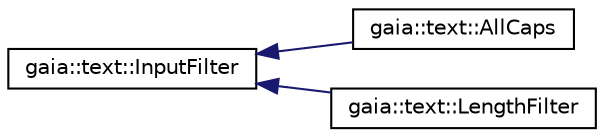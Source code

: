 digraph G
{
  edge [fontname="Helvetica",fontsize="10",labelfontname="Helvetica",labelfontsize="10"];
  node [fontname="Helvetica",fontsize="10",shape=record];
  rankdir=LR;
  Node1 [label="gaia::text::InputFilter",height=0.2,width=0.4,color="black", fillcolor="white", style="filled",URL="$d8/d3e/classgaia_1_1text_1_1_input_filter.html",tooltip="InputFilters can be attached to Editables to constrain the changes that can be made to them..."];
  Node1 -> Node2 [dir=back,color="midnightblue",fontsize="10",style="solid",fontname="Helvetica"];
  Node2 [label="gaia::text::AllCaps",height=0.2,width=0.4,color="black", fillcolor="white", style="filled",URL="$da/d09/classgaia_1_1text_1_1_all_caps.html",tooltip="This filter will capitalize all the lower case letters that are added through edits."];
  Node1 -> Node3 [dir=back,color="midnightblue",fontsize="10",style="solid",fontname="Helvetica"];
  Node3 [label="gaia::text::LengthFilter",height=0.2,width=0.4,color="black", fillcolor="white", style="filled",URL="$dc/da0/classgaia_1_1text_1_1_length_filter.html",tooltip="This filter will constrain edits not to make the length of the text greater than the specified length..."];
}
